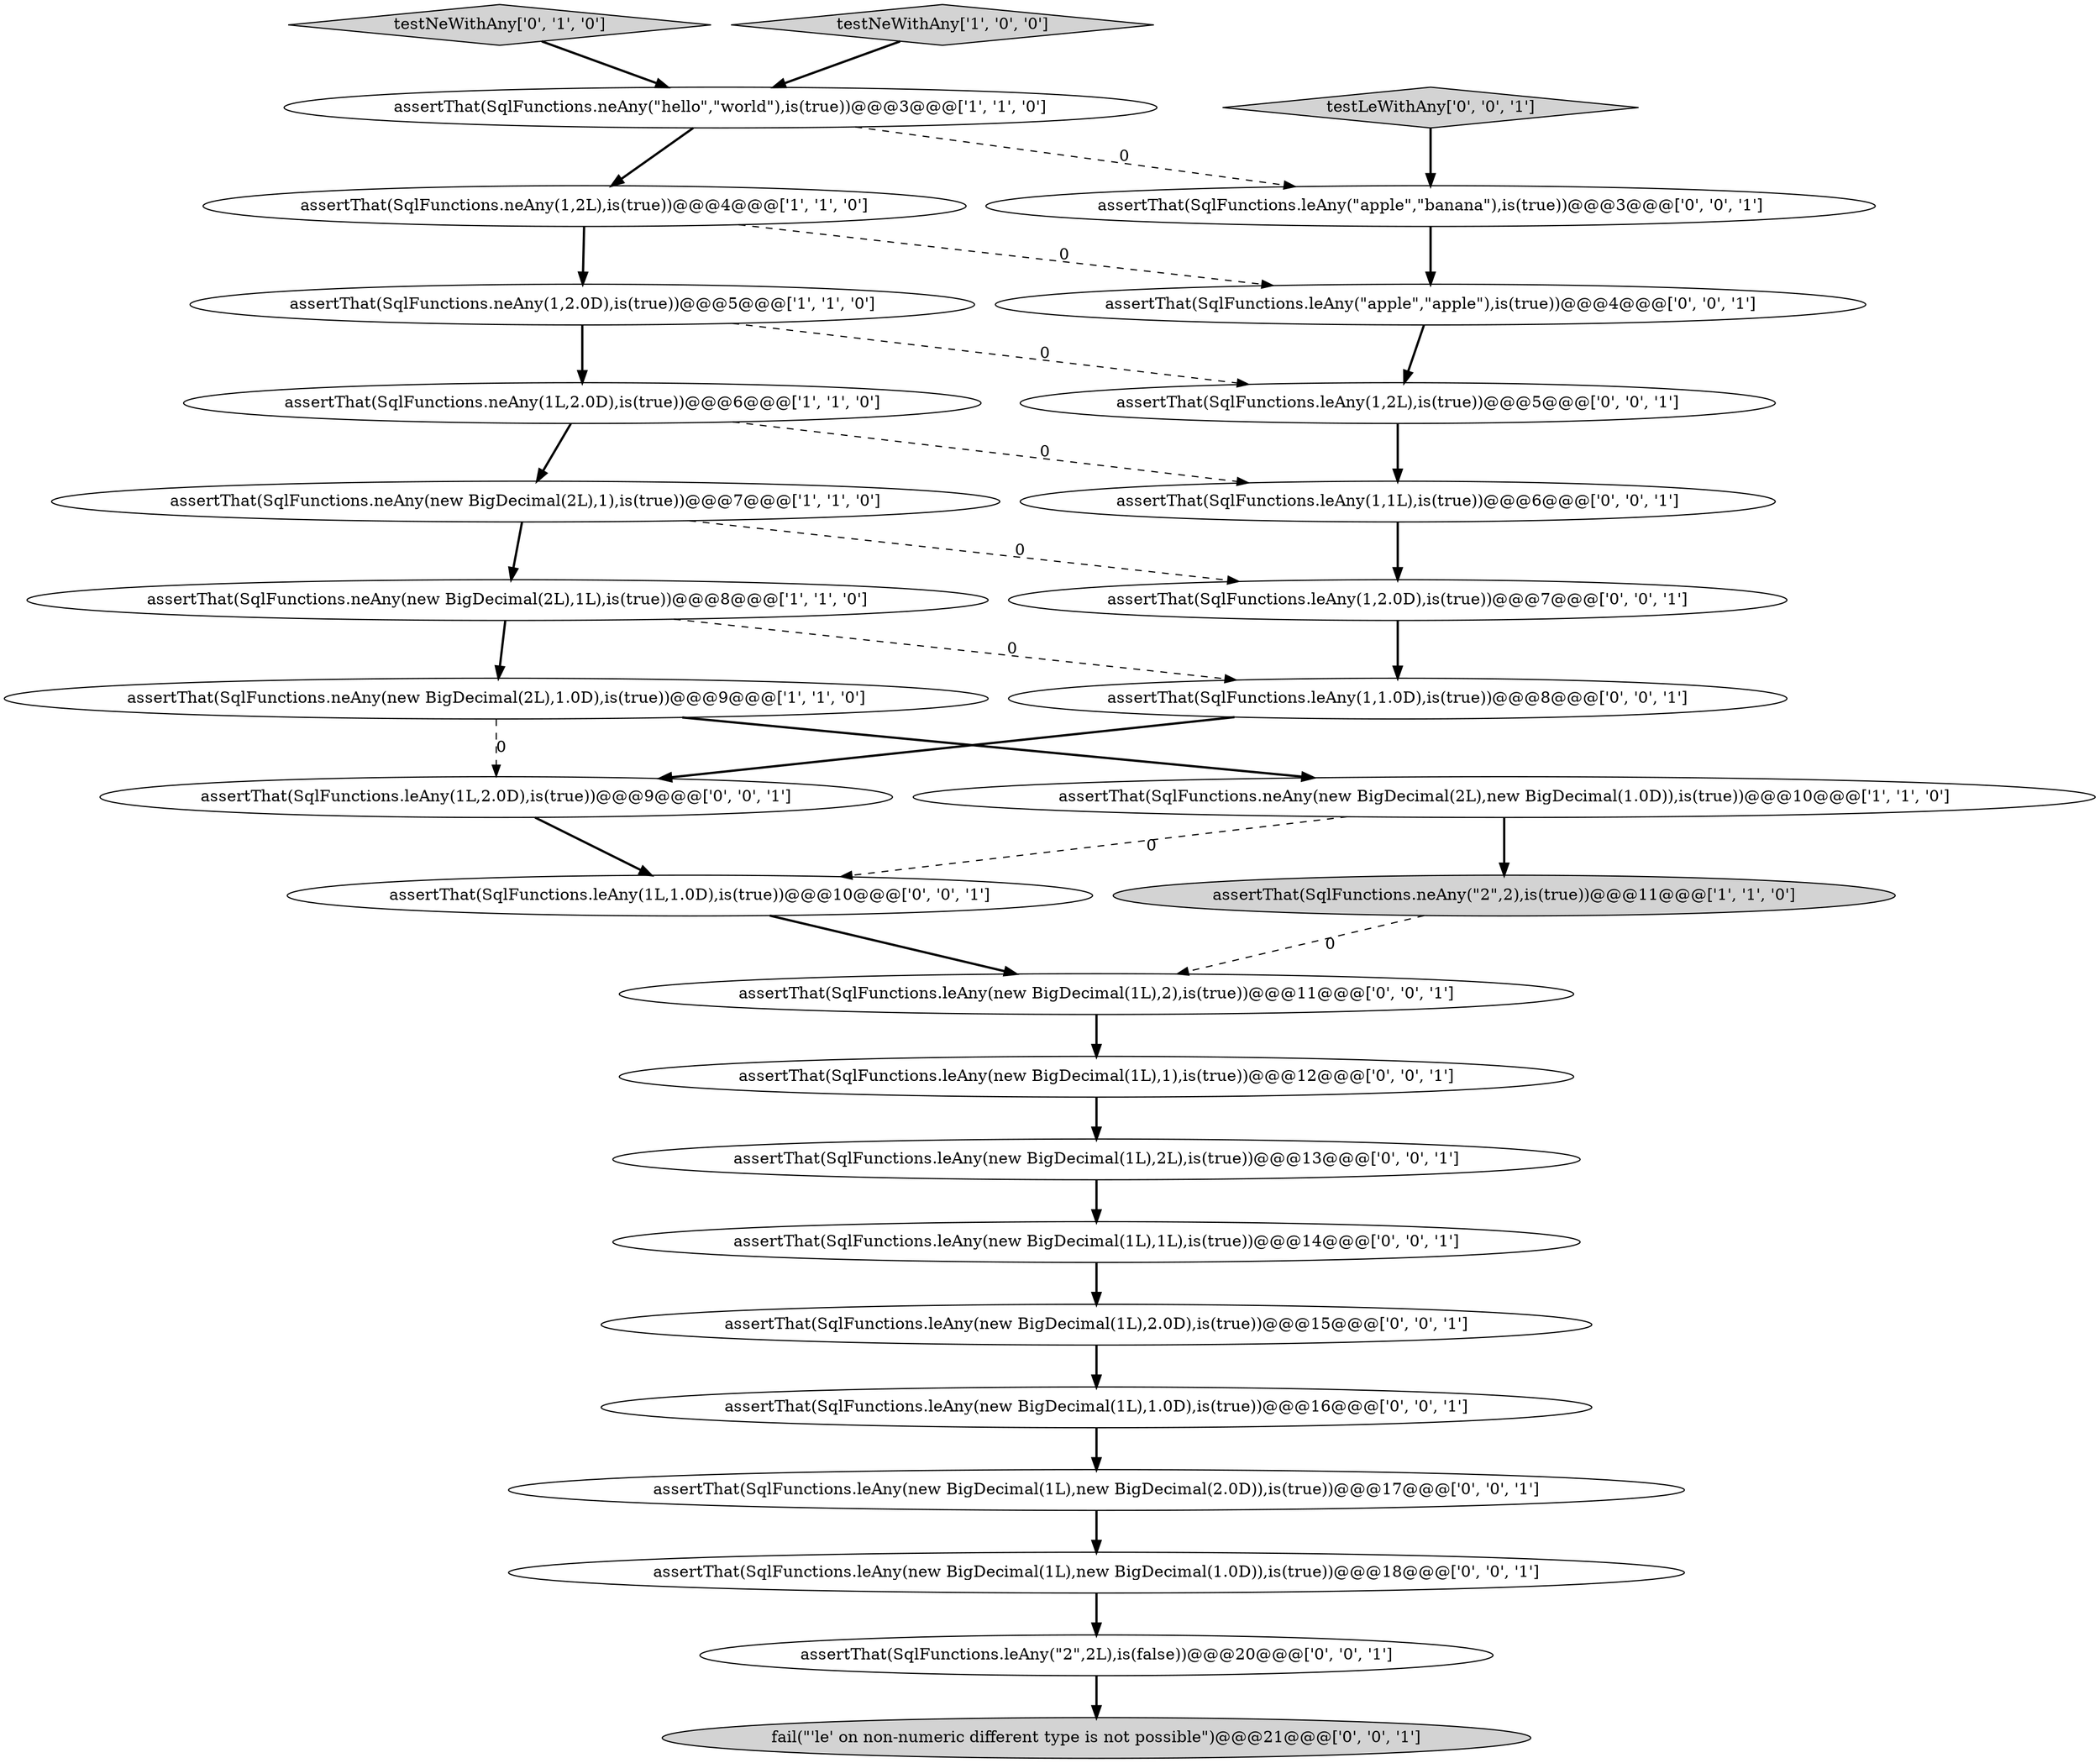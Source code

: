 digraph {
16 [style = filled, label = "assertThat(SqlFunctions.leAny(\"apple\",\"banana\"),is(true))@@@3@@@['0', '0', '1']", fillcolor = white, shape = ellipse image = "AAA0AAABBB3BBB"];
0 [style = filled, label = "assertThat(SqlFunctions.neAny(1,2.0D),is(true))@@@5@@@['1', '1', '0']", fillcolor = white, shape = ellipse image = "AAA0AAABBB1BBB"];
13 [style = filled, label = "assertThat(SqlFunctions.leAny(1,1.0D),is(true))@@@8@@@['0', '0', '1']", fillcolor = white, shape = ellipse image = "AAA0AAABBB3BBB"];
24 [style = filled, label = "fail(\"'le' on non-numeric different type is not possible\")@@@21@@@['0', '0', '1']", fillcolor = lightgray, shape = ellipse image = "AAA0AAABBB3BBB"];
26 [style = filled, label = "assertThat(SqlFunctions.leAny(1,2.0D),is(true))@@@7@@@['0', '0', '1']", fillcolor = white, shape = ellipse image = "AAA0AAABBB3BBB"];
10 [style = filled, label = "testNeWithAny['0', '1', '0']", fillcolor = lightgray, shape = diamond image = "AAA0AAABBB2BBB"];
21 [style = filled, label = "assertThat(SqlFunctions.leAny(1L,2.0D),is(true))@@@9@@@['0', '0', '1']", fillcolor = white, shape = ellipse image = "AAA0AAABBB3BBB"];
1 [style = filled, label = "assertThat(SqlFunctions.neAny(new BigDecimal(2L),1.0D),is(true))@@@9@@@['1', '1', '0']", fillcolor = white, shape = ellipse image = "AAA0AAABBB1BBB"];
22 [style = filled, label = "assertThat(SqlFunctions.leAny(new BigDecimal(1L),1),is(true))@@@12@@@['0', '0', '1']", fillcolor = white, shape = ellipse image = "AAA0AAABBB3BBB"];
14 [style = filled, label = "assertThat(SqlFunctions.leAny(\"apple\",\"apple\"),is(true))@@@4@@@['0', '0', '1']", fillcolor = white, shape = ellipse image = "AAA0AAABBB3BBB"];
23 [style = filled, label = "testLeWithAny['0', '0', '1']", fillcolor = lightgray, shape = diamond image = "AAA0AAABBB3BBB"];
18 [style = filled, label = "assertThat(SqlFunctions.leAny(new BigDecimal(1L),2L),is(true))@@@13@@@['0', '0', '1']", fillcolor = white, shape = ellipse image = "AAA0AAABBB3BBB"];
27 [style = filled, label = "assertThat(SqlFunctions.leAny(1,2L),is(true))@@@5@@@['0', '0', '1']", fillcolor = white, shape = ellipse image = "AAA0AAABBB3BBB"];
12 [style = filled, label = "assertThat(SqlFunctions.leAny(1L,1.0D),is(true))@@@10@@@['0', '0', '1']", fillcolor = white, shape = ellipse image = "AAA0AAABBB3BBB"];
29 [style = filled, label = "assertThat(SqlFunctions.leAny(new BigDecimal(1L),2.0D),is(true))@@@15@@@['0', '0', '1']", fillcolor = white, shape = ellipse image = "AAA0AAABBB3BBB"];
28 [style = filled, label = "assertThat(SqlFunctions.leAny(\"2\",2L),is(false))@@@20@@@['0', '0', '1']", fillcolor = white, shape = ellipse image = "AAA0AAABBB3BBB"];
8 [style = filled, label = "assertThat(SqlFunctions.neAny(new BigDecimal(2L),1L),is(true))@@@8@@@['1', '1', '0']", fillcolor = white, shape = ellipse image = "AAA0AAABBB1BBB"];
6 [style = filled, label = "assertThat(SqlFunctions.neAny(new BigDecimal(2L),1),is(true))@@@7@@@['1', '1', '0']", fillcolor = white, shape = ellipse image = "AAA0AAABBB1BBB"];
3 [style = filled, label = "assertThat(SqlFunctions.neAny(1,2L),is(true))@@@4@@@['1', '1', '0']", fillcolor = white, shape = ellipse image = "AAA0AAABBB1BBB"];
2 [style = filled, label = "assertThat(SqlFunctions.neAny(\"2\",2),is(true))@@@11@@@['1', '1', '0']", fillcolor = lightgray, shape = ellipse image = "AAA0AAABBB1BBB"];
11 [style = filled, label = "assertThat(SqlFunctions.leAny(new BigDecimal(1L),new BigDecimal(1.0D)),is(true))@@@18@@@['0', '0', '1']", fillcolor = white, shape = ellipse image = "AAA0AAABBB3BBB"];
19 [style = filled, label = "assertThat(SqlFunctions.leAny(new BigDecimal(1L),1.0D),is(true))@@@16@@@['0', '0', '1']", fillcolor = white, shape = ellipse image = "AAA0AAABBB3BBB"];
5 [style = filled, label = "assertThat(SqlFunctions.neAny(1L,2.0D),is(true))@@@6@@@['1', '1', '0']", fillcolor = white, shape = ellipse image = "AAA0AAABBB1BBB"];
25 [style = filled, label = "assertThat(SqlFunctions.leAny(new BigDecimal(1L),2),is(true))@@@11@@@['0', '0', '1']", fillcolor = white, shape = ellipse image = "AAA0AAABBB3BBB"];
4 [style = filled, label = "testNeWithAny['1', '0', '0']", fillcolor = lightgray, shape = diamond image = "AAA0AAABBB1BBB"];
15 [style = filled, label = "assertThat(SqlFunctions.leAny(new BigDecimal(1L),1L),is(true))@@@14@@@['0', '0', '1']", fillcolor = white, shape = ellipse image = "AAA0AAABBB3BBB"];
7 [style = filled, label = "assertThat(SqlFunctions.neAny(new BigDecimal(2L),new BigDecimal(1.0D)),is(true))@@@10@@@['1', '1', '0']", fillcolor = white, shape = ellipse image = "AAA0AAABBB1BBB"];
17 [style = filled, label = "assertThat(SqlFunctions.leAny(1,1L),is(true))@@@6@@@['0', '0', '1']", fillcolor = white, shape = ellipse image = "AAA0AAABBB3BBB"];
20 [style = filled, label = "assertThat(SqlFunctions.leAny(new BigDecimal(1L),new BigDecimal(2.0D)),is(true))@@@17@@@['0', '0', '1']", fillcolor = white, shape = ellipse image = "AAA0AAABBB3BBB"];
9 [style = filled, label = "assertThat(SqlFunctions.neAny(\"hello\",\"world\"),is(true))@@@3@@@['1', '1', '0']", fillcolor = white, shape = ellipse image = "AAA0AAABBB1BBB"];
4->9 [style = bold, label=""];
11->28 [style = bold, label=""];
23->16 [style = bold, label=""];
17->26 [style = bold, label=""];
9->16 [style = dashed, label="0"];
25->22 [style = bold, label=""];
19->20 [style = bold, label=""];
18->15 [style = bold, label=""];
1->21 [style = dashed, label="0"];
0->27 [style = dashed, label="0"];
1->7 [style = bold, label=""];
26->13 [style = bold, label=""];
3->0 [style = bold, label=""];
8->13 [style = dashed, label="0"];
21->12 [style = bold, label=""];
8->1 [style = bold, label=""];
22->18 [style = bold, label=""];
5->17 [style = dashed, label="0"];
5->6 [style = bold, label=""];
29->19 [style = bold, label=""];
7->2 [style = bold, label=""];
12->25 [style = bold, label=""];
6->26 [style = dashed, label="0"];
6->8 [style = bold, label=""];
27->17 [style = bold, label=""];
2->25 [style = dashed, label="0"];
7->12 [style = dashed, label="0"];
28->24 [style = bold, label=""];
9->3 [style = bold, label=""];
16->14 [style = bold, label=""];
10->9 [style = bold, label=""];
14->27 [style = bold, label=""];
3->14 [style = dashed, label="0"];
13->21 [style = bold, label=""];
15->29 [style = bold, label=""];
0->5 [style = bold, label=""];
20->11 [style = bold, label=""];
}
